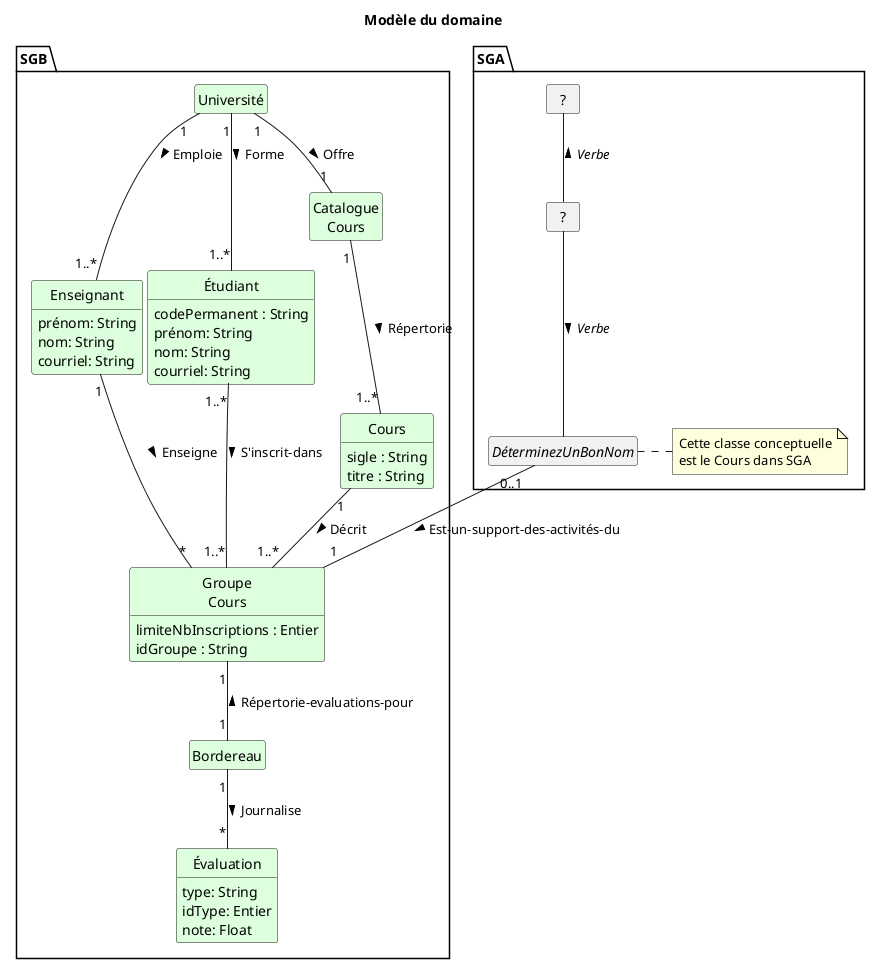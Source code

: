 @startuml MDD_SGB_SGA
skinparam style strictuml
'skinparam backgroundcolor transparent
hide methods
hide empty members
'left to right direction
title Modèle du domaine

skinparam class {
  BackgroundColor<< SGB >> #ddffdd
}
hide stereotype

package SGB {
  class "Université" as U << SGB >> {}
  class "Enseignant" as En << SGB >> {
    prénom: String
    nom: String
    courriel: String
  }
  class "Étudiant" as Et << SGB >> {
    codePermanent : String
    prénom: String
    nom: String
    courriel: String
  }
  class "Cours" as Cours << SGB >> {
    sigle : String
    titre : String
  }
  class "Catalogue\nCours" as CatalogueCours << SGB >> {}
  class "Groupe\nCours" as GC << SGB >> {
    limiteNbInscriptions : Entier
    idGroupe : String
  }
  class "Bordereau" as Bord << SGB >> {}
  class "Évaluation" as Éval << SGB >> {
    type: String
    idType: Entier
    note: Float
  }
}


U "1" -- "1" CatalogueCours : Offre >
U "1" -- "1..*" Et : Forme >
U "1" -- "1..*" En : Emploie >
CatalogueCours "1" -- "1..*" Cours : Répertorie >
Cours "1" -- "1..*" GC : Décrit >
En "1" -- "*" GC : Enseigne >
Et "1..*" -- "1..*" GC : S'inscrit-dans >
GC "1" -- "1" Bord : Répertorie-evaluations-pour <
Bord "1" -- "*" Éval : Journalise >

' début de SGA
package SGA {
  ' Le concept de "Cours" dans SGA n'est pas un groupe-cours
  class "//DéterminezUnBonNom//" as CoursSGA
  note right
    Cette classe conceptuelle
    est le Cours dans SGA
  end note
  ' d'autres classes conceptuelles pour SGA
  class "   ?   " as X
  class "   ?   " as Y
  CoursSGA "0..1" -- "1" GC : Est-un-support-des-activités-du >
  X -u- Y : //Verbe// >
  CoursSGA -u- X : //Verbe// <
}
@enduml
